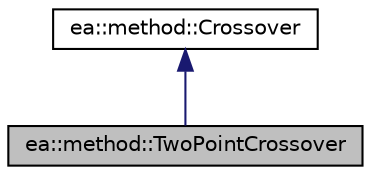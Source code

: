 digraph "ea::method::TwoPointCrossover"
{
 // LATEX_PDF_SIZE
  edge [fontname="Helvetica",fontsize="10",labelfontname="Helvetica",labelfontsize="10"];
  node [fontname="Helvetica",fontsize="10",shape=record];
  Node1 [label="ea::method::TwoPointCrossover",height=0.2,width=0.4,color="black", fillcolor="grey75", style="filled", fontcolor="black",tooltip="Standard two-point crossover."];
  Node2 -> Node1 [dir="back",color="midnightblue",fontsize="10",style="solid",fontname="Helvetica"];
  Node2 [label="ea::method::Crossover",height=0.2,width=0.4,color="black", fillcolor="white", style="filled",URL="$classea_1_1method_1_1Crossover.html",tooltip="Crossover method interface."];
}
